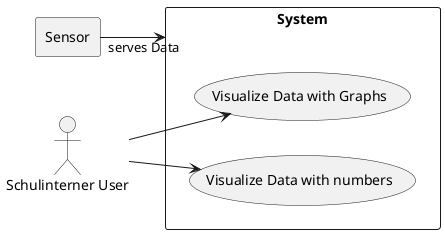 @startuml
'https://plantuml.com/sequence-diagram

left to right direction
actor "Schulinterner User" as user
rectangle System {
  usecase "Visualize Data with Graphs" as UC1
  usecase "Visualize Data with numbers" as UC2
}

rectangle Sensor {

}

user --> UC1
user --> UC2
Sensor "serves Data" --> System
@enduml